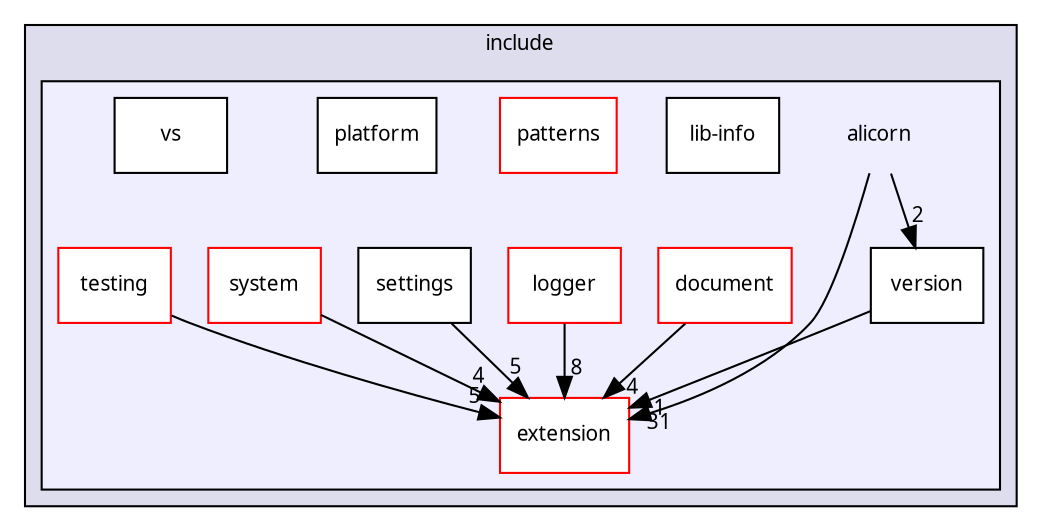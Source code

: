 digraph "Solution/Solution/Alicorn/include/alicorn" {
  compound=true
  node [ fontsize="10", fontname="Verdana"];
  edge [ labelfontsize="10", labelfontname="Verdana"];
  subgraph clusterdir_3e485b6767415191f62ea634d9473613 {
    graph [ bgcolor="#ddddee", pencolor="black", label="include" fontname="Verdana", fontsize="10", URL="dir_3e485b6767415191f62ea634d9473613.html"]
  subgraph clusterdir_34f62c79ac0a9d1c62ec4cec2d6b1c99 {
    graph [ bgcolor="#eeeeff", pencolor="black", label="" URL="dir_34f62c79ac0a9d1c62ec4cec2d6b1c99.html"];
    dir_34f62c79ac0a9d1c62ec4cec2d6b1c99 [shape=plaintext label="alicorn"];
    dir_7b5d62a86812f86615dac9274c429997 [shape=box label="document" color="red" fillcolor="white" style="filled" URL="dir_7b5d62a86812f86615dac9274c429997.html"];
    dir_c8af8c1795fb375da0dcf926b8c75dc1 [shape=box label="extension" color="red" fillcolor="white" style="filled" URL="dir_c8af8c1795fb375da0dcf926b8c75dc1.html"];
    dir_d402b73afef290bc974772fd55dcf507 [shape=box label="lib-info" color="black" fillcolor="white" style="filled" URL="dir_d402b73afef290bc974772fd55dcf507.html"];
    dir_e0b4cc65e792043e575124aca1004126 [shape=box label="logger" color="red" fillcolor="white" style="filled" URL="dir_e0b4cc65e792043e575124aca1004126.html"];
    dir_45b4c2f261ab8f95481e28e0bd86e7bc [shape=box label="patterns" color="red" fillcolor="white" style="filled" URL="dir_45b4c2f261ab8f95481e28e0bd86e7bc.html"];
    dir_6a07e4566548c1caa9e9dd7d8c82cd4c [shape=box label="platform" color="black" fillcolor="white" style="filled" URL="dir_6a07e4566548c1caa9e9dd7d8c82cd4c.html"];
    dir_9549fe8de9cc77f6fb3d7b4128f245f3 [shape=box label="settings" color="black" fillcolor="white" style="filled" URL="dir_9549fe8de9cc77f6fb3d7b4128f245f3.html"];
    dir_84dba80d8c4e490b971c241d56a2e320 [shape=box label="system" color="red" fillcolor="white" style="filled" URL="dir_84dba80d8c4e490b971c241d56a2e320.html"];
    dir_da7c20acf68aaddb5f7d59d7e20edd54 [shape=box label="testing" color="red" fillcolor="white" style="filled" URL="dir_da7c20acf68aaddb5f7d59d7e20edd54.html"];
    dir_63e5757849621fd5dbcb0c24a3197f6b [shape=box label="version" color="black" fillcolor="white" style="filled" URL="dir_63e5757849621fd5dbcb0c24a3197f6b.html"];
    dir_f94cc2643037c46354575f61a698c79b [shape=box label="vs" color="black" fillcolor="white" style="filled" URL="dir_f94cc2643037c46354575f61a698c79b.html"];
  }
  }
  dir_84dba80d8c4e490b971c241d56a2e320->dir_c8af8c1795fb375da0dcf926b8c75dc1 [headlabel="4", labeldistance=1.5 headhref="dir_000063_000052.html"];
  dir_7b5d62a86812f86615dac9274c429997->dir_c8af8c1795fb375da0dcf926b8c75dc1 [headlabel="4", labeldistance=1.5 headhref="dir_000050_000052.html"];
  dir_9549fe8de9cc77f6fb3d7b4128f245f3->dir_c8af8c1795fb375da0dcf926b8c75dc1 [headlabel="5", labeldistance=1.5 headhref="dir_000062_000052.html"];
  dir_63e5757849621fd5dbcb0c24a3197f6b->dir_c8af8c1795fb375da0dcf926b8c75dc1 [headlabel="1", labeldistance=1.5 headhref="dir_000069_000052.html"];
  dir_34f62c79ac0a9d1c62ec4cec2d6b1c99->dir_c8af8c1795fb375da0dcf926b8c75dc1 [headlabel="31", labeldistance=1.5 headhref="dir_000049_000052.html"];
  dir_34f62c79ac0a9d1c62ec4cec2d6b1c99->dir_63e5757849621fd5dbcb0c24a3197f6b [headlabel="2", labeldistance=1.5 headhref="dir_000049_000069.html"];
  dir_da7c20acf68aaddb5f7d59d7e20edd54->dir_c8af8c1795fb375da0dcf926b8c75dc1 [headlabel="5", labeldistance=1.5 headhref="dir_000065_000052.html"];
  dir_e0b4cc65e792043e575124aca1004126->dir_c8af8c1795fb375da0dcf926b8c75dc1 [headlabel="8", labeldistance=1.5 headhref="dir_000058_000052.html"];
}
